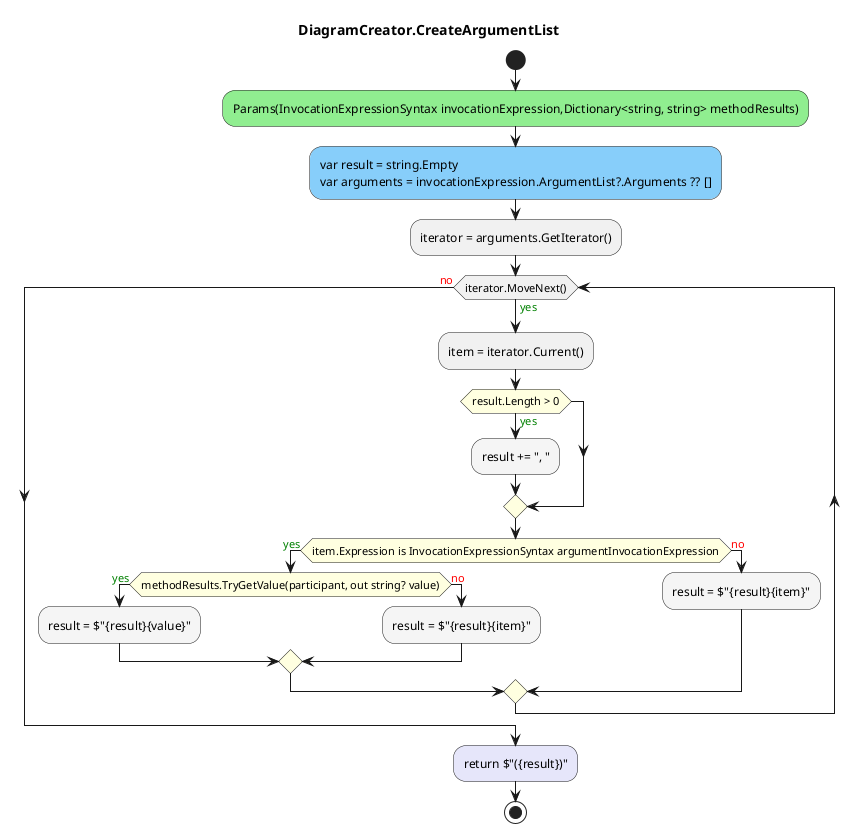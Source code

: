 @startuml DiagramCreator.CreateArgumentList
title DiagramCreator.CreateArgumentList
start
#LightGreen:Params(InvocationExpressionSyntax invocationExpression,Dictionary<string, string> methodResults);
#LightSkyBlue:var result = string.Empty\nvar arguments = invocationExpression.ArgumentList?.Arguments ?? [];
:iterator = arguments.GetIterator();
while (iterator.MoveNext()) is (<color:green>yes)
  :item = iterator.Current();
    #LightYellow:if (result.Length > 0) then (<color:green>yes)
      #WhiteSmoke:result += ", ";
    endif
    #LightYellow:if (item.Expression is InvocationExpressionSyntax argumentInvocationExpression) then (<color:green>yes)
      #LightYellow:if (methodResults.TryGetValue(participant, out string? value)) then (<color:green>yes)
        #WhiteSmoke:result = $"{result}{value}";
        else (<color:red>no)
          #WhiteSmoke:result = $"{result}{item}";
      endif
      else (<color:red>no)
        #WhiteSmoke:result = $"{result}{item}";
    endif
endwhile (<color:red>no)
#Lavender:return $"({result})";
stop
@enduml
